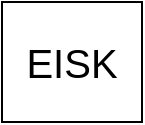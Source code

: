 <mxfile version="10.6.0" type="github"><diagram id="WUujFPOvtSlHUQZGd8Lp" name="Page-1"><mxGraphModel dx="1394" dy="715" grid="1" gridSize="10" guides="1" tooltips="1" connect="1" arrows="1" fold="1" page="1" pageScale="1" pageWidth="850" pageHeight="1100" math="0" shadow="0"><root><mxCell id="0"/><mxCell id="1" parent="0"/><mxCell id="8zM-ziCGOXnfhabiZFZd-1" value="&lt;font style=&quot;font-size: 20px&quot;&gt;EISK&lt;/font&gt;" style="rounded=0;whiteSpace=wrap;html=1;" parent="1" vertex="1"><mxGeometry x="210" y="110" width="70" height="60" as="geometry"/></mxCell></root></mxGraphModel></diagram></mxfile>